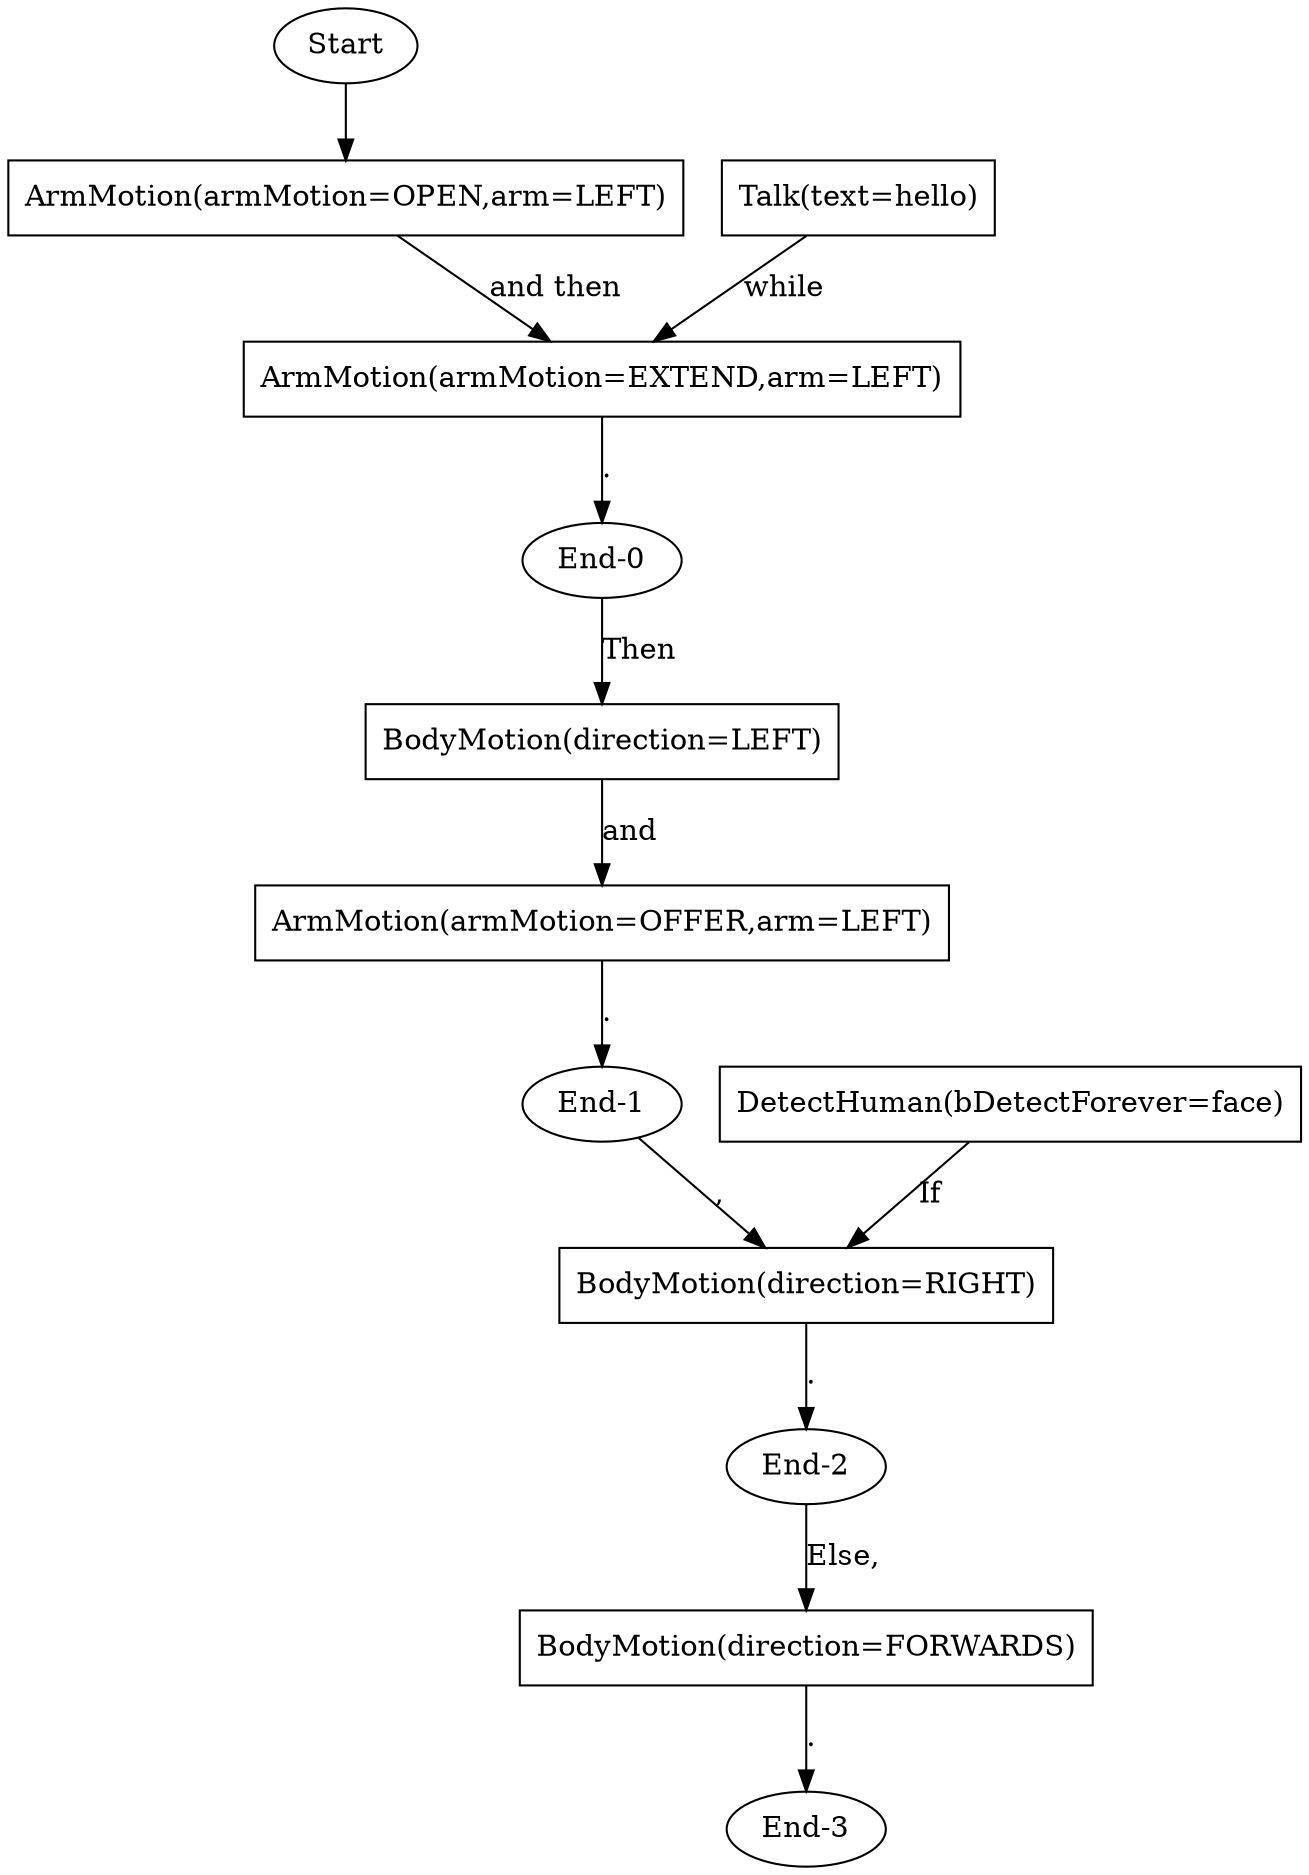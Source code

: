 strict digraph  {
Start [sent_idx=0];
"ArmMotion(armMotion=OPEN,arm=LEFT)" [idx=0, idx_main=0, sent_idx=0, shape=box];
"ArmMotion(armMotion=EXTEND,arm=LEFT)" [idx=1, idx_main=1, sent_idx=0, shape=box];
"Talk(text=hello)" [idx=2, sent_idx=0, shape=box];
"End-0" [sent_idx=0];
"BodyMotion(direction=LEFT)" [idx=0, idx_main=0, sent_idx=1, shape=box];
"ArmMotion(armMotion=OFFER,arm=LEFT)" [idx=1, idx_main=1, sent_idx=1, shape=box];
"End-1" [sent_idx=1];
"DetectHuman(bDetectForever=face)" [idx=0, sent_idx=2, shape=box];
"BodyMotion(direction=RIGHT)" [idx=1, idx_main=0, sent_idx=2, shape=box];
"End-2" [sent_idx=2];
"BodyMotion(direction=FORWARDS)" [idx=0, idx_main=0, sent_idx=3, shape=box];
"End-3" [sent_idx=3];
Start -> "ArmMotion(armMotion=OPEN,arm=LEFT)"  [label=""];
"ArmMotion(armMotion=OPEN,arm=LEFT)" -> "ArmMotion(armMotion=EXTEND,arm=LEFT)"  [label="and then"];
"ArmMotion(armMotion=EXTEND,arm=LEFT)" -> "End-0"  [label="."];
"Talk(text=hello)" -> "ArmMotion(armMotion=EXTEND,arm=LEFT)"  [label="while"];
"End-0" -> "BodyMotion(direction=LEFT)"  [label="Then"];
"BodyMotion(direction=LEFT)" -> "ArmMotion(armMotion=OFFER,arm=LEFT)"  [label="and"];
"ArmMotion(armMotion=OFFER,arm=LEFT)" -> "End-1"  [label="."];
"End-1" -> "BodyMotion(direction=RIGHT)"  [label=","];
"DetectHuman(bDetectForever=face)" -> "BodyMotion(direction=RIGHT)"  [label="If"];
"BodyMotion(direction=RIGHT)" -> "End-2"  [label="."];
"End-2" -> "BodyMotion(direction=FORWARDS)"  [label="Else,"];
"BodyMotion(direction=FORWARDS)" -> "End-3"  [label="."];
}

